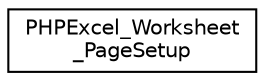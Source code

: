digraph "Иерархия классов. Графический вид."
{
  edge [fontname="Helvetica",fontsize="10",labelfontname="Helvetica",labelfontsize="10"];
  node [fontname="Helvetica",fontsize="10",shape=record];
  rankdir="LR";
  Node0 [label="PHPExcel_Worksheet\l_PageSetup",height=0.2,width=0.4,color="black", fillcolor="white", style="filled",URL="$class_p_h_p_excel___worksheet___page_setup.html"];
}
